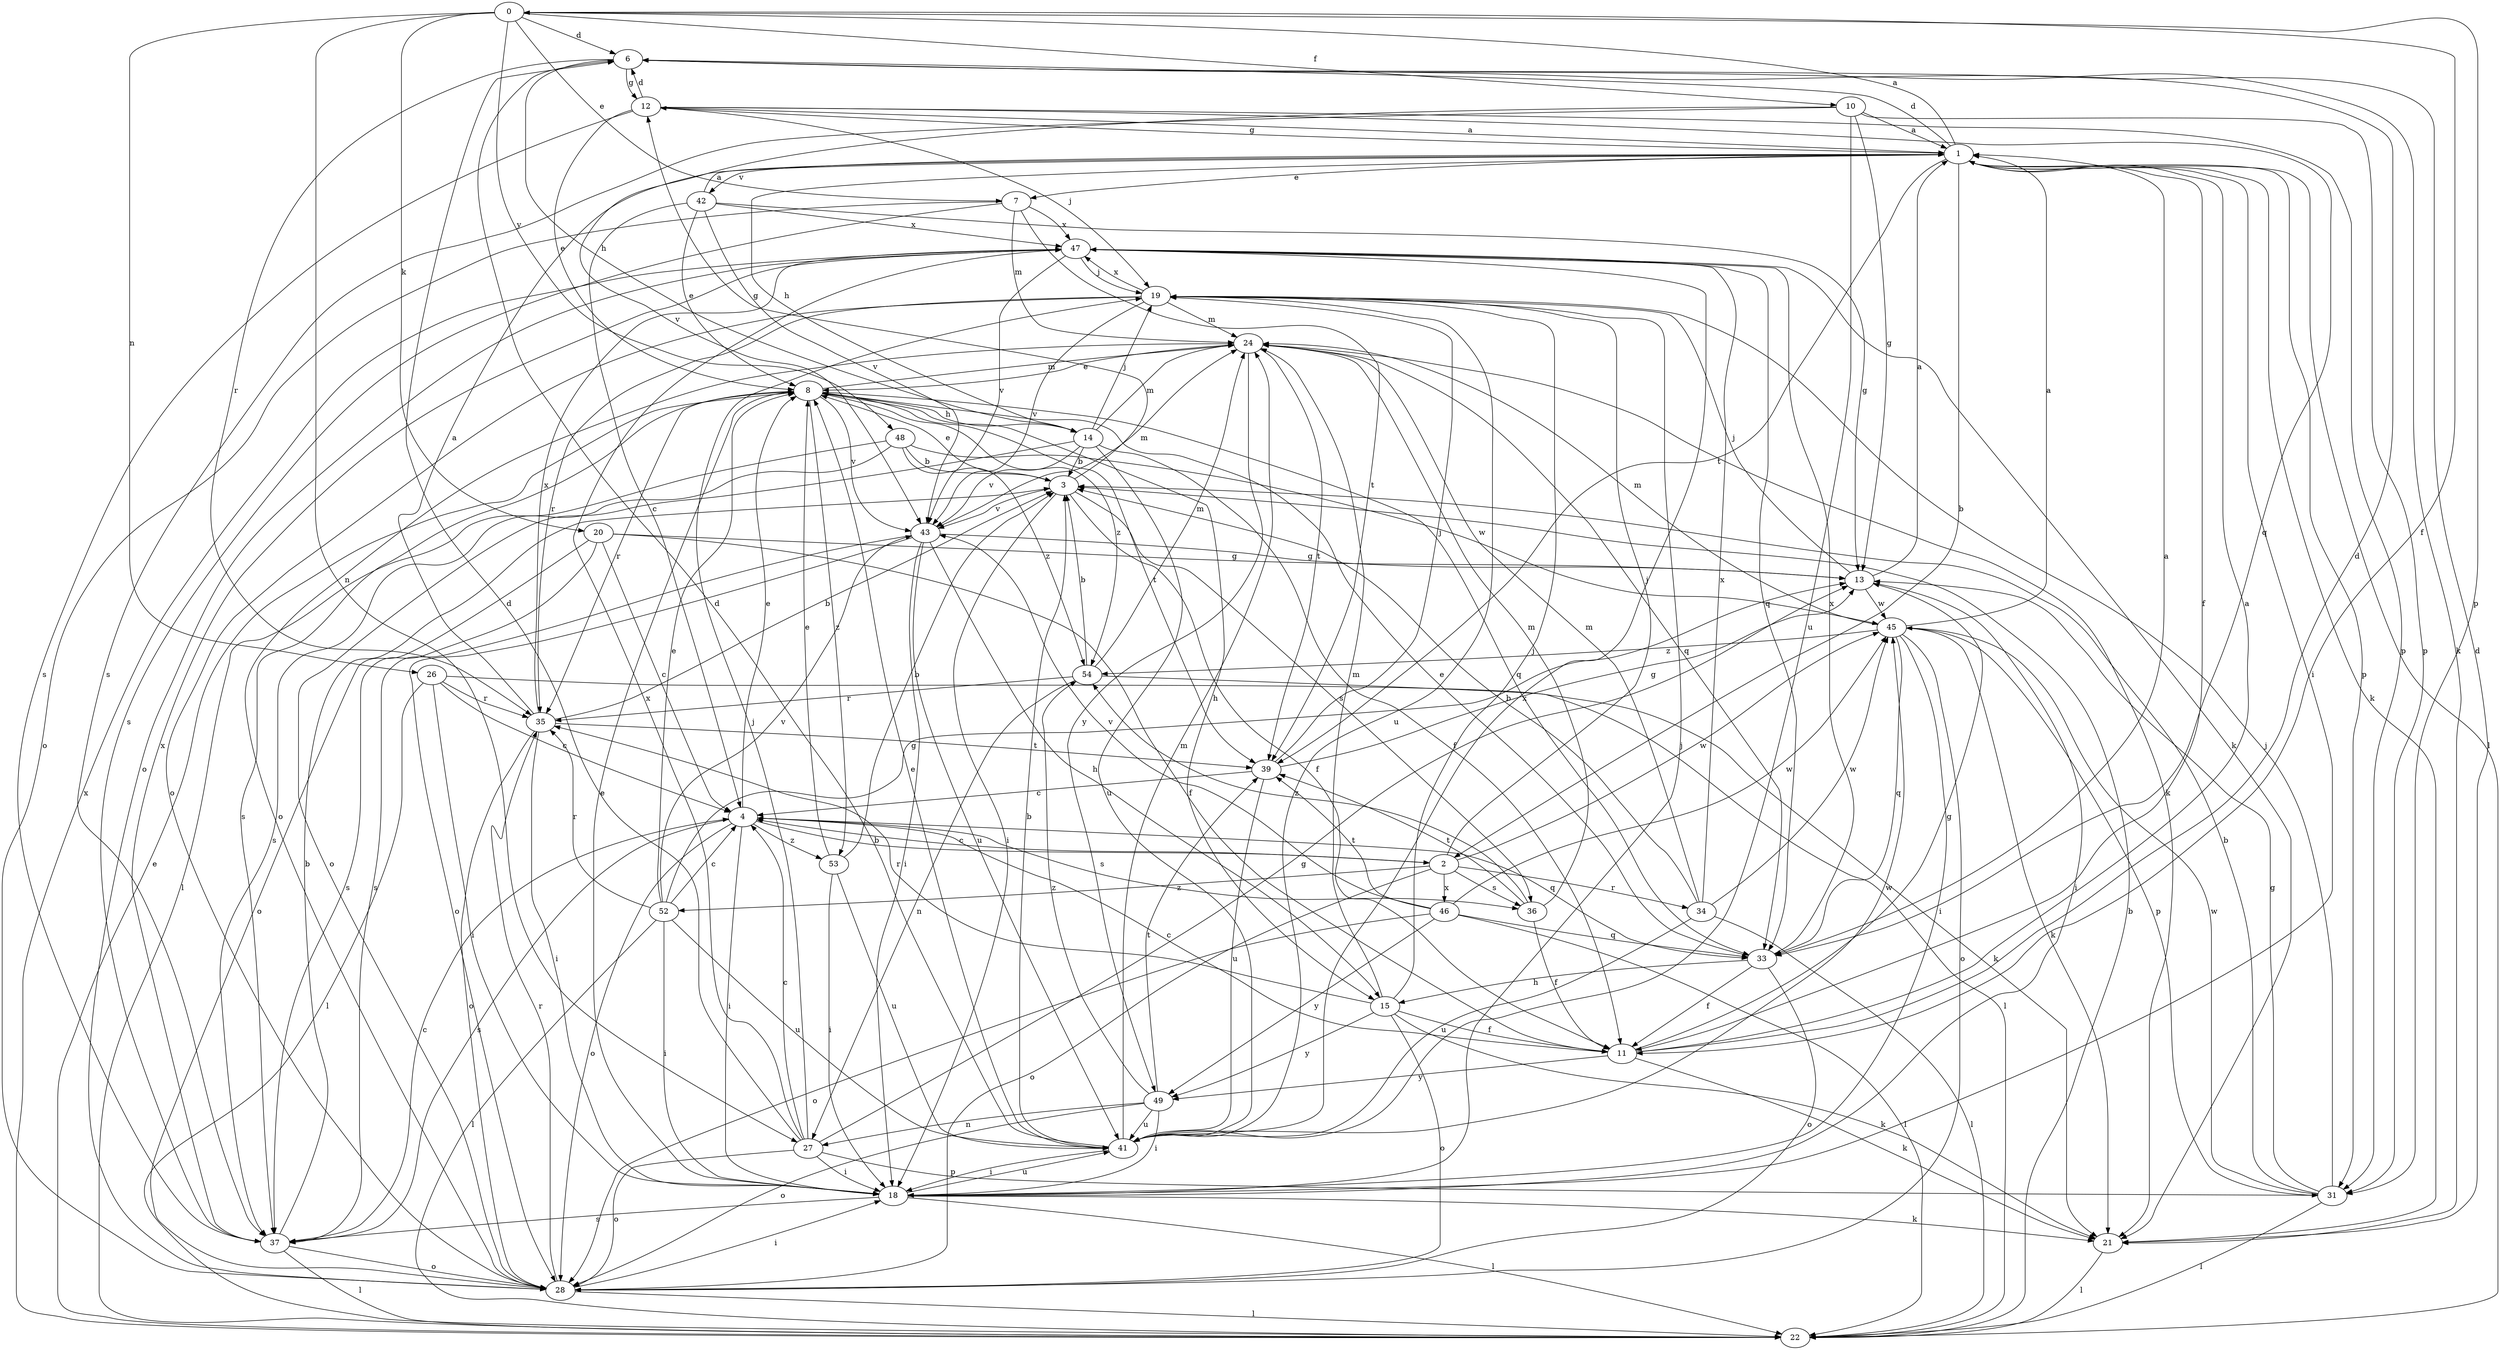strict digraph  {
0;
1;
2;
3;
4;
6;
7;
8;
10;
11;
12;
13;
14;
15;
18;
19;
20;
21;
22;
24;
26;
27;
28;
31;
33;
34;
35;
36;
37;
39;
41;
42;
43;
45;
46;
47;
48;
49;
52;
53;
54;
0 -> 6  [label=d];
0 -> 7  [label=e];
0 -> 10  [label=f];
0 -> 11  [label=f];
0 -> 20  [label=k];
0 -> 26  [label=n];
0 -> 27  [label=n];
0 -> 31  [label=p];
0 -> 48  [label=y];
1 -> 0  [label=a];
1 -> 2  [label=b];
1 -> 6  [label=d];
1 -> 7  [label=e];
1 -> 11  [label=f];
1 -> 12  [label=g];
1 -> 14  [label=h];
1 -> 18  [label=i];
1 -> 21  [label=k];
1 -> 22  [label=l];
1 -> 31  [label=p];
1 -> 39  [label=t];
1 -> 42  [label=v];
2 -> 4  [label=c];
2 -> 19  [label=j];
2 -> 28  [label=o];
2 -> 34  [label=r];
2 -> 36  [label=s];
2 -> 45  [label=w];
2 -> 46  [label=x];
2 -> 52  [label=z];
3 -> 8  [label=e];
3 -> 11  [label=f];
3 -> 12  [label=g];
3 -> 18  [label=i];
3 -> 36  [label=s];
3 -> 43  [label=v];
4 -> 2  [label=b];
4 -> 8  [label=e];
4 -> 18  [label=i];
4 -> 28  [label=o];
4 -> 33  [label=q];
4 -> 36  [label=s];
4 -> 37  [label=s];
4 -> 53  [label=z];
6 -> 12  [label=g];
6 -> 14  [label=h];
6 -> 21  [label=k];
6 -> 35  [label=r];
7 -> 24  [label=m];
7 -> 28  [label=o];
7 -> 37  [label=s];
7 -> 39  [label=t];
7 -> 47  [label=x];
8 -> 14  [label=h];
8 -> 15  [label=h];
8 -> 24  [label=m];
8 -> 33  [label=q];
8 -> 35  [label=r];
8 -> 37  [label=s];
8 -> 39  [label=t];
8 -> 43  [label=v];
8 -> 53  [label=z];
8 -> 54  [label=z];
10 -> 1  [label=a];
10 -> 13  [label=g];
10 -> 31  [label=p];
10 -> 37  [label=s];
10 -> 41  [label=u];
10 -> 43  [label=v];
11 -> 1  [label=a];
11 -> 4  [label=c];
11 -> 6  [label=d];
11 -> 13  [label=g];
11 -> 21  [label=k];
11 -> 49  [label=y];
12 -> 1  [label=a];
12 -> 6  [label=d];
12 -> 8  [label=e];
12 -> 19  [label=j];
12 -> 31  [label=p];
12 -> 33  [label=q];
12 -> 37  [label=s];
13 -> 1  [label=a];
13 -> 18  [label=i];
13 -> 19  [label=j];
13 -> 45  [label=w];
14 -> 3  [label=b];
14 -> 11  [label=f];
14 -> 19  [label=j];
14 -> 24  [label=m];
14 -> 28  [label=o];
14 -> 41  [label=u];
14 -> 43  [label=v];
15 -> 11  [label=f];
15 -> 19  [label=j];
15 -> 21  [label=k];
15 -> 24  [label=m];
15 -> 28  [label=o];
15 -> 35  [label=r];
15 -> 49  [label=y];
18 -> 8  [label=e];
18 -> 19  [label=j];
18 -> 21  [label=k];
18 -> 22  [label=l];
18 -> 37  [label=s];
18 -> 41  [label=u];
19 -> 24  [label=m];
19 -> 28  [label=o];
19 -> 35  [label=r];
19 -> 41  [label=u];
19 -> 43  [label=v];
19 -> 47  [label=x];
20 -> 4  [label=c];
20 -> 11  [label=f];
20 -> 13  [label=g];
20 -> 28  [label=o];
20 -> 37  [label=s];
21 -> 6  [label=d];
21 -> 22  [label=l];
22 -> 3  [label=b];
22 -> 8  [label=e];
22 -> 47  [label=x];
24 -> 8  [label=e];
24 -> 21  [label=k];
24 -> 28  [label=o];
24 -> 33  [label=q];
24 -> 39  [label=t];
24 -> 49  [label=y];
26 -> 4  [label=c];
26 -> 18  [label=i];
26 -> 21  [label=k];
26 -> 22  [label=l];
26 -> 35  [label=r];
27 -> 4  [label=c];
27 -> 6  [label=d];
27 -> 13  [label=g];
27 -> 18  [label=i];
27 -> 19  [label=j];
27 -> 28  [label=o];
27 -> 31  [label=p];
27 -> 47  [label=x];
28 -> 18  [label=i];
28 -> 22  [label=l];
28 -> 35  [label=r];
31 -> 3  [label=b];
31 -> 13  [label=g];
31 -> 19  [label=j];
31 -> 22  [label=l];
31 -> 45  [label=w];
33 -> 1  [label=a];
33 -> 8  [label=e];
33 -> 11  [label=f];
33 -> 15  [label=h];
33 -> 28  [label=o];
33 -> 47  [label=x];
34 -> 3  [label=b];
34 -> 22  [label=l];
34 -> 24  [label=m];
34 -> 41  [label=u];
34 -> 45  [label=w];
34 -> 47  [label=x];
35 -> 1  [label=a];
35 -> 3  [label=b];
35 -> 18  [label=i];
35 -> 28  [label=o];
35 -> 39  [label=t];
35 -> 47  [label=x];
36 -> 11  [label=f];
36 -> 24  [label=m];
36 -> 39  [label=t];
36 -> 54  [label=z];
37 -> 3  [label=b];
37 -> 4  [label=c];
37 -> 22  [label=l];
37 -> 28  [label=o];
37 -> 47  [label=x];
39 -> 4  [label=c];
39 -> 13  [label=g];
39 -> 19  [label=j];
39 -> 41  [label=u];
41 -> 3  [label=b];
41 -> 6  [label=d];
41 -> 8  [label=e];
41 -> 18  [label=i];
41 -> 24  [label=m];
41 -> 45  [label=w];
41 -> 47  [label=x];
42 -> 1  [label=a];
42 -> 4  [label=c];
42 -> 8  [label=e];
42 -> 13  [label=g];
42 -> 43  [label=v];
42 -> 47  [label=x];
43 -> 13  [label=g];
43 -> 15  [label=h];
43 -> 18  [label=i];
43 -> 24  [label=m];
43 -> 28  [label=o];
43 -> 37  [label=s];
43 -> 41  [label=u];
45 -> 1  [label=a];
45 -> 18  [label=i];
45 -> 21  [label=k];
45 -> 24  [label=m];
45 -> 28  [label=o];
45 -> 31  [label=p];
45 -> 33  [label=q];
45 -> 54  [label=z];
46 -> 22  [label=l];
46 -> 28  [label=o];
46 -> 33  [label=q];
46 -> 39  [label=t];
46 -> 43  [label=v];
46 -> 45  [label=w];
46 -> 49  [label=y];
47 -> 19  [label=j];
47 -> 21  [label=k];
47 -> 28  [label=o];
47 -> 33  [label=q];
47 -> 43  [label=v];
48 -> 3  [label=b];
48 -> 22  [label=l];
48 -> 37  [label=s];
48 -> 45  [label=w];
48 -> 54  [label=z];
49 -> 18  [label=i];
49 -> 27  [label=n];
49 -> 28  [label=o];
49 -> 39  [label=t];
49 -> 41  [label=u];
49 -> 54  [label=z];
52 -> 4  [label=c];
52 -> 8  [label=e];
52 -> 13  [label=g];
52 -> 18  [label=i];
52 -> 22  [label=l];
52 -> 35  [label=r];
52 -> 41  [label=u];
52 -> 43  [label=v];
53 -> 3  [label=b];
53 -> 8  [label=e];
53 -> 18  [label=i];
53 -> 41  [label=u];
54 -> 3  [label=b];
54 -> 22  [label=l];
54 -> 24  [label=m];
54 -> 27  [label=n];
54 -> 35  [label=r];
}
